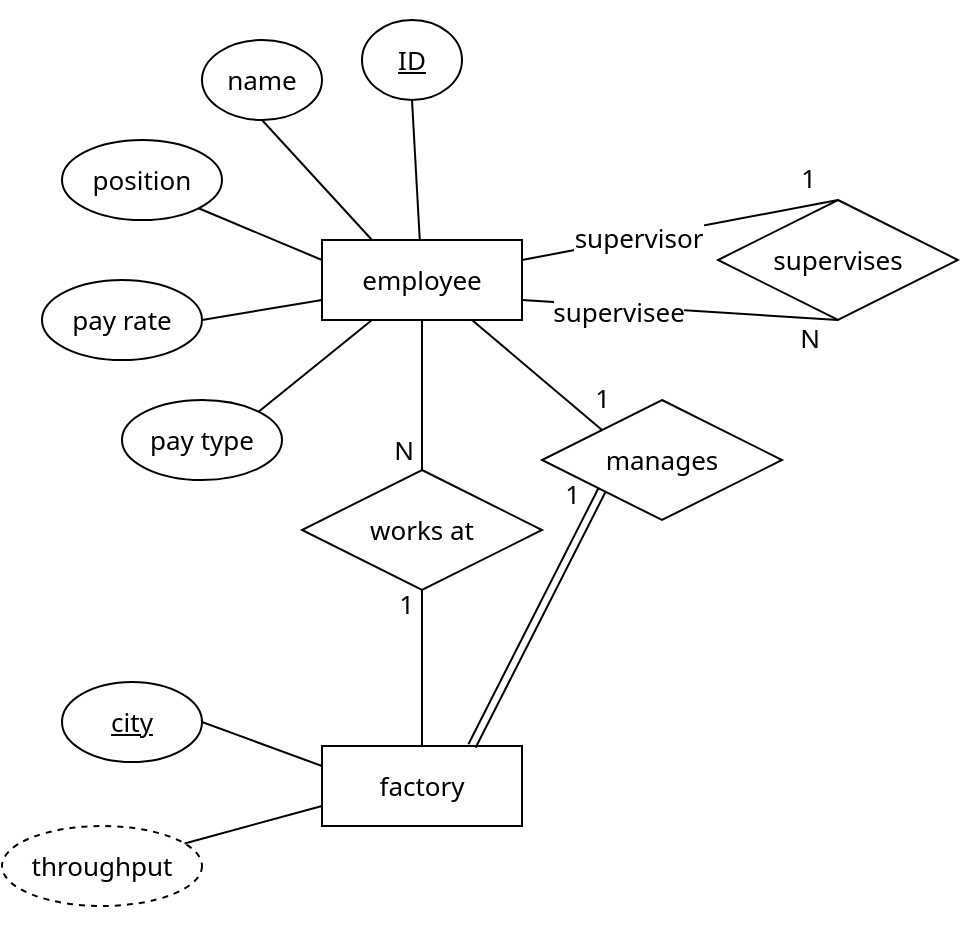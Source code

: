 <mxfile version="15.5.9" type="device"><diagram id="R2lEEEUBdFMjLlhIrx00" name="Page-1"><mxGraphModel dx="1422" dy="657" grid="1" gridSize="10" guides="1" tooltips="1" connect="1" arrows="1" fold="1" page="1" pageScale="1" pageWidth="850" pageHeight="1100" math="0" shadow="0" extFonts="Permanent Marker^https://fonts.googleapis.com/css?family=Permanent+Marker"><root><mxCell id="0"/><mxCell id="1" parent="0"/><mxCell id="ZgKFdhLjTGqCJ71-1xwb-3" value="" style="rounded=0;whiteSpace=wrap;html=1;fontFamily=Noto Sans;fontSource=https%3A%2F%2Ffonts.googleapis.com%2Fcss%3Ffamily%3DNoto%2BSans;strokeColor=none;fillColor=none;" parent="1" vertex="1"><mxGeometry x="230" y="50" width="30" height="20" as="geometry"/></mxCell><mxCell id="ZgKFdhLjTGqCJ71-1xwb-4" value="" style="rounded=0;whiteSpace=wrap;html=1;fontFamily=Noto Sans;fontSource=https%3A%2F%2Ffonts.googleapis.com%2Fcss%3Ffamily%3DNoto%2BSans;strokeColor=none;fillColor=none;" parent="1" vertex="1"><mxGeometry x="75" y="492" width="30" height="20" as="geometry"/></mxCell><mxCell id="fC1hcsIoNDYLjIuKjTgR-1" value="employee" style="whiteSpace=wrap;html=1;align=center;fontSize=13;fontFamily=Noto Sans;fontSource=https%3A%2F%2Ffonts.googleapis.com%2Fcss%3Ffamily%3DNoto%2BSans;" parent="1" vertex="1"><mxGeometry x="200" y="170" width="100" height="40" as="geometry"/></mxCell><mxCell id="fC1hcsIoNDYLjIuKjTgR-2" value="name" style="ellipse;whiteSpace=wrap;html=1;align=center;fontSize=13;fontFamily=Noto Sans;fontSource=https%3A%2F%2Ffonts.googleapis.com%2Fcss%3Ffamily%3DNoto%2BSans;" parent="1" vertex="1"><mxGeometry x="140" y="70" width="60" height="40" as="geometry"/></mxCell><mxCell id="fC1hcsIoNDYLjIuKjTgR-5" value="ID" style="ellipse;whiteSpace=wrap;html=1;align=center;fontStyle=4;fontSize=13;fontFamily=Noto Sans;fontSource=https%3A%2F%2Ffonts.googleapis.com%2Fcss%3Ffamily%3DNoto%2BSans;" parent="1" vertex="1"><mxGeometry x="220" y="60" width="50" height="40" as="geometry"/></mxCell><mxCell id="fC1hcsIoNDYLjIuKjTgR-8" value="" style="endArrow=none;html=1;rounded=0;exitX=0.5;exitY=1;exitDx=0;exitDy=0;fontSize=13;fontFamily=Noto Sans;fontSource=https%3A%2F%2Ffonts.googleapis.com%2Fcss%3Ffamily%3DNoto%2BSans;" parent="1" source="fC1hcsIoNDYLjIuKjTgR-5" target="fC1hcsIoNDYLjIuKjTgR-1" edge="1"><mxGeometry relative="1" as="geometry"><mxPoint x="340" y="300" as="sourcePoint"/><mxPoint x="500" y="300" as="targetPoint"/></mxGeometry></mxCell><mxCell id="fC1hcsIoNDYLjIuKjTgR-9" value="" style="endArrow=none;html=1;rounded=0;exitX=0.5;exitY=1;exitDx=0;exitDy=0;entryX=0.25;entryY=0;entryDx=0;entryDy=0;fontSize=13;fontFamily=Noto Sans;fontSource=https%3A%2F%2Ffonts.googleapis.com%2Fcss%3Ffamily%3DNoto%2BSans;" parent="1" source="fC1hcsIoNDYLjIuKjTgR-2" target="fC1hcsIoNDYLjIuKjTgR-1" edge="1"><mxGeometry relative="1" as="geometry"><mxPoint x="180" y="120" as="sourcePoint"/><mxPoint x="183.889" y="190" as="targetPoint"/></mxGeometry></mxCell><mxCell id="fC1hcsIoNDYLjIuKjTgR-12" value="position" style="ellipse;whiteSpace=wrap;html=1;align=center;fontSize=13;fontFamily=Noto Sans;fontSource=https%3A%2F%2Ffonts.googleapis.com%2Fcss%3Ffamily%3DNoto%2BSans;" parent="1" vertex="1"><mxGeometry x="70" y="120" width="80" height="40" as="geometry"/></mxCell><mxCell id="fC1hcsIoNDYLjIuKjTgR-13" value="" style="endArrow=none;html=1;rounded=0;exitX=1;exitY=1;exitDx=0;exitDy=0;entryX=0;entryY=0.25;entryDx=0;entryDy=0;fontSize=13;fontFamily=Noto Sans;fontSource=https%3A%2F%2Ffonts.googleapis.com%2Fcss%3Ffamily%3DNoto%2BSans;" parent="1" source="fC1hcsIoNDYLjIuKjTgR-12" target="fC1hcsIoNDYLjIuKjTgR-1" edge="1"><mxGeometry relative="1" as="geometry"><mxPoint x="180" y="130" as="sourcePoint"/><mxPoint x="235" y="180" as="targetPoint"/></mxGeometry></mxCell><mxCell id="fC1hcsIoNDYLjIuKjTgR-14" value="pay rate" style="ellipse;whiteSpace=wrap;html=1;align=center;fontSize=13;fontFamily=Noto Sans;fontSource=https%3A%2F%2Ffonts.googleapis.com%2Fcss%3Ffamily%3DNoto%2BSans;" parent="1" vertex="1"><mxGeometry x="60" y="190" width="80" height="40" as="geometry"/></mxCell><mxCell id="fC1hcsIoNDYLjIuKjTgR-17" value="" style="endArrow=none;html=1;rounded=0;exitX=1;exitY=0.5;exitDx=0;exitDy=0;entryX=0;entryY=0.75;entryDx=0;entryDy=0;fontSize=13;fontFamily=Noto Sans;fontSource=https%3A%2F%2Ffonts.googleapis.com%2Fcss%3Ffamily%3DNoto%2BSans;" parent="1" source="fC1hcsIoNDYLjIuKjTgR-14" target="fC1hcsIoNDYLjIuKjTgR-1" edge="1"><mxGeometry relative="1" as="geometry"><mxPoint x="148.284" y="164.142" as="sourcePoint"/><mxPoint x="210" y="190" as="targetPoint"/></mxGeometry></mxCell><mxCell id="fC1hcsIoNDYLjIuKjTgR-18" value="pay type" style="ellipse;whiteSpace=wrap;html=1;align=center;fontSize=13;fontFamily=Noto Sans;fontSource=https%3A%2F%2Ffonts.googleapis.com%2Fcss%3Ffamily%3DNoto%2BSans;" parent="1" vertex="1"><mxGeometry x="100" y="250" width="80" height="40" as="geometry"/></mxCell><mxCell id="fC1hcsIoNDYLjIuKjTgR-19" value="" style="endArrow=none;html=1;rounded=0;entryX=0.25;entryY=1;entryDx=0;entryDy=0;exitX=1;exitY=0;exitDx=0;exitDy=0;fontSize=13;fontFamily=Noto Sans;fontSource=https%3A%2F%2Ffonts.googleapis.com%2Fcss%3Ffamily%3DNoto%2BSans;" parent="1" source="fC1hcsIoNDYLjIuKjTgR-18" target="fC1hcsIoNDYLjIuKjTgR-1" edge="1"><mxGeometry relative="1" as="geometry"><mxPoint x="160" y="260" as="sourcePoint"/><mxPoint x="210" y="210" as="targetPoint"/></mxGeometry></mxCell><mxCell id="fC1hcsIoNDYLjIuKjTgR-20" value="works at" style="shape=rhombus;perimeter=rhombusPerimeter;whiteSpace=wrap;html=1;align=center;fontSize=13;fontFamily=Noto Sans;fontSource=https%3A%2F%2Ffonts.googleapis.com%2Fcss%3Ffamily%3DNoto%2BSans;" parent="1" vertex="1"><mxGeometry x="190" y="285" width="120" height="60" as="geometry"/></mxCell><mxCell id="fC1hcsIoNDYLjIuKjTgR-21" value="factory" style="whiteSpace=wrap;html=1;align=center;fontSize=13;fontFamily=Noto Sans;fontSource=https%3A%2F%2Ffonts.googleapis.com%2Fcss%3Ffamily%3DNoto%2BSans;" parent="1" vertex="1"><mxGeometry x="200" y="423" width="100" height="40" as="geometry"/></mxCell><mxCell id="fC1hcsIoNDYLjIuKjTgR-22" value="" style="endArrow=none;html=1;rounded=0;exitX=0.5;exitY=1;exitDx=0;exitDy=0;entryX=0.5;entryY=0;entryDx=0;entryDy=0;fontSize=13;fontFamily=Noto Sans;fontSource=https%3A%2F%2Ffonts.googleapis.com%2Fcss%3Ffamily%3DNoto%2BSans;" parent="1" source="fC1hcsIoNDYLjIuKjTgR-1" target="fC1hcsIoNDYLjIuKjTgR-20" edge="1"><mxGeometry relative="1" as="geometry"><mxPoint x="340" y="300" as="sourcePoint"/><mxPoint x="500" y="300" as="targetPoint"/></mxGeometry></mxCell><mxCell id="fC1hcsIoNDYLjIuKjTgR-23" value="N" style="resizable=0;html=1;align=right;verticalAlign=bottom;fontSize=13;fontFamily=Noto Sans;fontSource=https%3A%2F%2Ffonts.googleapis.com%2Fcss%3Ffamily%3DNoto%2BSans;" parent="fC1hcsIoNDYLjIuKjTgR-22" connectable="0" vertex="1"><mxGeometry x="1" relative="1" as="geometry"><mxPoint x="-4" as="offset"/></mxGeometry></mxCell><mxCell id="fC1hcsIoNDYLjIuKjTgR-24" value="" style="endArrow=none;html=1;rounded=0;exitX=0.5;exitY=0;exitDx=0;exitDy=0;fontSize=13;fontFamily=Noto Sans;fontSource=https%3A%2F%2Ffonts.googleapis.com%2Fcss%3Ffamily%3DNoto%2BSans;" parent="1" source="fC1hcsIoNDYLjIuKjTgR-21" target="fC1hcsIoNDYLjIuKjTgR-20" edge="1"><mxGeometry relative="1" as="geometry"><mxPoint x="340" y="300" as="sourcePoint"/><mxPoint x="250" y="380" as="targetPoint"/></mxGeometry></mxCell><mxCell id="fC1hcsIoNDYLjIuKjTgR-25" value="1" style="resizable=0;html=1;align=right;verticalAlign=bottom;rotation=0;fontSize=13;fontFamily=Noto Sans;fontSource=https%3A%2F%2Ffonts.googleapis.com%2Fcss%3Ffamily%3DNoto%2BSans;" parent="fC1hcsIoNDYLjIuKjTgR-24" connectable="0" vertex="1"><mxGeometry x="1" relative="1" as="geometry"><mxPoint x="-4" y="17" as="offset"/></mxGeometry></mxCell><mxCell id="fC1hcsIoNDYLjIuKjTgR-26" value="manages" style="shape=rhombus;perimeter=rhombusPerimeter;whiteSpace=wrap;html=1;align=center;fontSize=13;fontFamily=Noto Sans;fontSource=https%3A%2F%2Ffonts.googleapis.com%2Fcss%3Ffamily%3DNoto%2BSans;" parent="1" vertex="1"><mxGeometry x="310" y="250" width="120" height="60" as="geometry"/></mxCell><mxCell id="fC1hcsIoNDYLjIuKjTgR-29" value="" style="endArrow=none;html=1;rounded=0;exitX=0.75;exitY=1;exitDx=0;exitDy=0;entryX=0;entryY=0;entryDx=0;entryDy=0;fontSize=13;fontFamily=Noto Sans;fontSource=https%3A%2F%2Ffonts.googleapis.com%2Fcss%3Ffamily%3DNoto%2BSans;" parent="1" source="fC1hcsIoNDYLjIuKjTgR-1" target="fC1hcsIoNDYLjIuKjTgR-26" edge="1"><mxGeometry relative="1" as="geometry"><mxPoint x="340" y="310" as="sourcePoint"/><mxPoint x="500" y="310" as="targetPoint"/></mxGeometry></mxCell><mxCell id="fC1hcsIoNDYLjIuKjTgR-30" value="1" style="resizable=0;html=1;align=right;verticalAlign=bottom;fontSize=13;fontFamily=Noto Sans;fontSource=https%3A%2F%2Ffonts.googleapis.com%2Fcss%3Ffamily%3DNoto%2BSans;" parent="fC1hcsIoNDYLjIuKjTgR-29" connectable="0" vertex="1"><mxGeometry x="1" relative="1" as="geometry"><mxPoint x="5" y="-5" as="offset"/></mxGeometry></mxCell><mxCell id="fC1hcsIoNDYLjIuKjTgR-31" value="" style="shape=link;html=1;rounded=0;entryX=0;entryY=1;entryDx=0;entryDy=0;exitX=0.75;exitY=0;exitDx=0;exitDy=0;fontSize=13;fontFamily=Noto Sans;fontSource=https%3A%2F%2Ffonts.googleapis.com%2Fcss%3Ffamily%3DNoto%2BSans;" parent="1" source="fC1hcsIoNDYLjIuKjTgR-21" target="fC1hcsIoNDYLjIuKjTgR-26" edge="1"><mxGeometry relative="1" as="geometry"><mxPoint x="310" y="435" as="sourcePoint"/><mxPoint x="470" y="435" as="targetPoint"/></mxGeometry></mxCell><mxCell id="fC1hcsIoNDYLjIuKjTgR-32" value="1" style="resizable=0;html=1;align=right;verticalAlign=bottom;fontSize=13;fontFamily=Noto Sans;fontSource=https%3A%2F%2Ffonts.googleapis.com%2Fcss%3Ffamily%3DNoto%2BSans;" parent="fC1hcsIoNDYLjIuKjTgR-31" connectable="0" vertex="1"><mxGeometry x="1" relative="1" as="geometry"><mxPoint x="-10" y="12" as="offset"/></mxGeometry></mxCell><mxCell id="fC1hcsIoNDYLjIuKjTgR-33" value="city" style="ellipse;whiteSpace=wrap;html=1;align=center;fontStyle=4;fontSize=13;fontFamily=Noto Sans;fontSource=https%3A%2F%2Ffonts.googleapis.com%2Fcss%3Ffamily%3DNoto%2BSans;" parent="1" vertex="1"><mxGeometry x="70" y="391" width="70" height="40" as="geometry"/></mxCell><mxCell id="fC1hcsIoNDYLjIuKjTgR-34" value="" style="endArrow=none;html=1;rounded=0;entryX=0;entryY=0.25;entryDx=0;entryDy=0;exitX=1;exitY=0.5;exitDx=0;exitDy=0;fontSize=13;fontFamily=Noto Sans;fontSource=https%3A%2F%2Ffonts.googleapis.com%2Fcss%3Ffamily%3DNoto%2BSans;" parent="1" source="fC1hcsIoNDYLjIuKjTgR-33" target="fC1hcsIoNDYLjIuKjTgR-21" edge="1"><mxGeometry relative="1" as="geometry"><mxPoint x="123.284" y="505.858" as="sourcePoint"/><mxPoint x="180" y="460" as="targetPoint"/></mxGeometry></mxCell><mxCell id="fC1hcsIoNDYLjIuKjTgR-36" value="throughput" style="ellipse;whiteSpace=wrap;html=1;align=center;dashed=1;fontSize=13;fontFamily=Noto Sans;fontSource=https%3A%2F%2Ffonts.googleapis.com%2Fcss%3Ffamily%3DNoto%2BSans;" parent="1" vertex="1"><mxGeometry x="40" y="463" width="100" height="40" as="geometry"/></mxCell><mxCell id="fC1hcsIoNDYLjIuKjTgR-37" value="" style="endArrow=none;html=1;rounded=0;entryX=0;entryY=0.75;entryDx=0;entryDy=0;fontSize=13;fontFamily=Noto Sans;fontSource=https%3A%2F%2Ffonts.googleapis.com%2Fcss%3Ffamily%3DNoto%2BSans;" parent="1" source="fC1hcsIoNDYLjIuKjTgR-36" target="fC1hcsIoNDYLjIuKjTgR-21" edge="1"><mxGeometry relative="1" as="geometry"><mxPoint x="150" y="433" as="sourcePoint"/><mxPoint x="210" y="455" as="targetPoint"/></mxGeometry></mxCell><mxCell id="fC1hcsIoNDYLjIuKjTgR-91" value="supervises" style="shape=rhombus;perimeter=rhombusPerimeter;whiteSpace=wrap;html=1;align=center;fontSize=13;fontFamily=Noto Sans;fontSource=https%3A%2F%2Ffonts.googleapis.com%2Fcss%3Ffamily%3DNoto%2BSans;" parent="1" vertex="1"><mxGeometry x="398" y="150" width="120" height="60" as="geometry"/></mxCell><mxCell id="fC1hcsIoNDYLjIuKjTgR-94" value="" style="endArrow=none;html=1;rounded=0;exitX=1;exitY=0.25;exitDx=0;exitDy=0;fontSize=13;entryX=0.5;entryY=0;entryDx=0;entryDy=0;fontFamily=Noto Sans;fontSource=https%3A%2F%2Ffonts.googleapis.com%2Fcss%3Ffamily%3DNoto%2BSans;" parent="1" source="fC1hcsIoNDYLjIuKjTgR-1" target="fC1hcsIoNDYLjIuKjTgR-91" edge="1"><mxGeometry relative="1" as="geometry"><mxPoint x="350" y="190" as="sourcePoint"/><mxPoint x="350" y="112" as="targetPoint"/></mxGeometry></mxCell><mxCell id="fC1hcsIoNDYLjIuKjTgR-95" value="1" style="resizable=0;html=1;align=right;verticalAlign=bottom;rotation=0;fontSize=13;fontFamily=Noto Sans;fontSource=https%3A%2F%2Ffonts.googleapis.com%2Fcss%3Ffamily%3DNoto%2BSans;" parent="fC1hcsIoNDYLjIuKjTgR-94" connectable="0" vertex="1"><mxGeometry x="1" relative="1" as="geometry"><mxPoint x="-11" as="offset"/></mxGeometry></mxCell><mxCell id="fC1hcsIoNDYLjIuKjTgR-98" value="supervisor" style="edgeLabel;html=1;align=center;verticalAlign=middle;resizable=0;points=[];fontSize=13;fontFamily=Noto Sans;fontSource=https%3A%2F%2Ffonts.googleapis.com%2Fcss%3Ffamily%3DNoto%2BSans;" parent="fC1hcsIoNDYLjIuKjTgR-94" vertex="1" connectable="0"><mxGeometry x="-0.264" relative="1" as="geometry"><mxPoint as="offset"/></mxGeometry></mxCell><mxCell id="fC1hcsIoNDYLjIuKjTgR-96" value="" style="endArrow=none;html=1;rounded=0;exitX=1;exitY=0.75;exitDx=0;exitDy=0;entryX=0.5;entryY=1;entryDx=0;entryDy=0;fontSize=13;fontFamily=Noto Sans;fontSource=https%3A%2F%2Ffonts.googleapis.com%2Fcss%3Ffamily%3DNoto%2BSans;" parent="1" source="fC1hcsIoNDYLjIuKjTgR-1" target="fC1hcsIoNDYLjIuKjTgR-91" edge="1"><mxGeometry relative="1" as="geometry"><mxPoint x="350" y="200" as="sourcePoint"/><mxPoint x="350" y="275" as="targetPoint"/></mxGeometry></mxCell><mxCell id="fC1hcsIoNDYLjIuKjTgR-97" value="N" style="resizable=0;html=1;align=right;verticalAlign=bottom;fontSize=13;fontFamily=Noto Sans;fontSource=https%3A%2F%2Ffonts.googleapis.com%2Fcss%3Ffamily%3DNoto%2BSans;" parent="fC1hcsIoNDYLjIuKjTgR-96" connectable="0" vertex="1"><mxGeometry x="1" relative="1" as="geometry"><mxPoint x="-9" y="19" as="offset"/></mxGeometry></mxCell><mxCell id="fC1hcsIoNDYLjIuKjTgR-99" value="supervisee" style="edgeLabel;html=1;align=center;verticalAlign=middle;resizable=0;points=[];fontSize=13;fontFamily=Noto Sans;fontSource=https%3A%2F%2Ffonts.googleapis.com%2Fcss%3Ffamily%3DNoto%2BSans;" parent="fC1hcsIoNDYLjIuKjTgR-96" vertex="1" connectable="0"><mxGeometry x="-0.39" y="-3" relative="1" as="geometry"><mxPoint as="offset"/></mxGeometry></mxCell></root></mxGraphModel></diagram></mxfile>